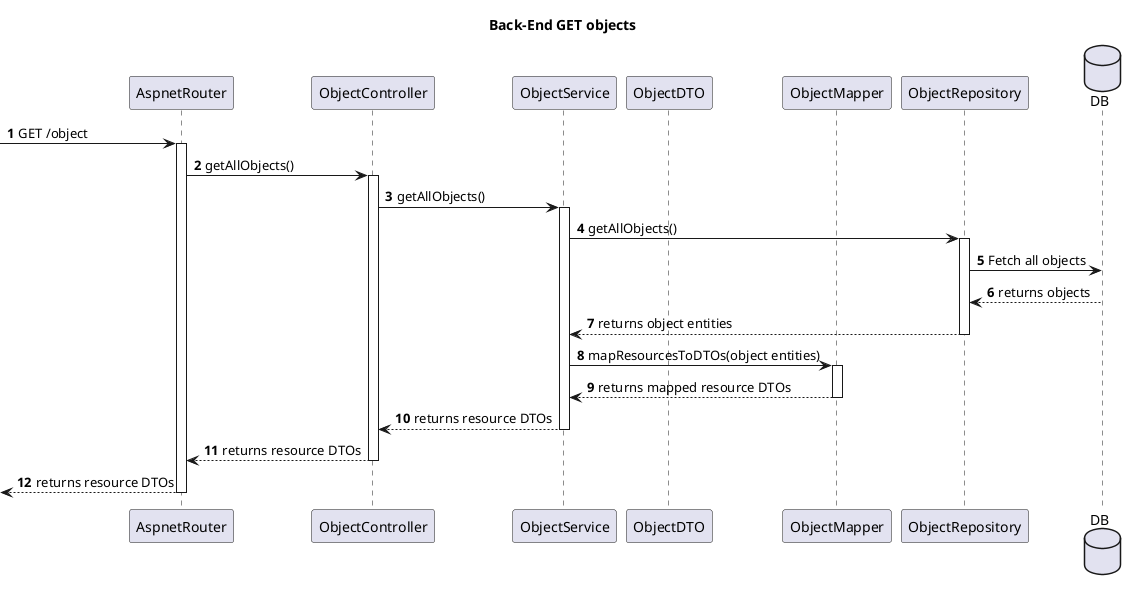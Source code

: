 @startuml
autonumber
skinparam packageStyle rect

title Back-End GET objects

participant AspnetRouter as router
participant ObjectController as ctrl
participant ObjectService as service
participant ObjectDTO as dto
participant ObjectMapper as mapper
participant ObjectRepository as repo
database DB

-> router: GET /object
activate router

router -> ctrl: getAllObjects()
activate ctrl

ctrl -> service: getAllObjects()
activate service

service -> repo: getAllObjects()

activate repo


repo -> DB: Fetch all objects

repo <-- DB: returns objects


repo --> service: returns object entities
deactivate repo

service -> mapper: mapResourcesToDTOs(object entities)
activate mapper

mapper --> service: returns mapped resource DTOs
deactivate mapper

service --> ctrl: returns resource DTOs
deactivate service

ctrl --> router: returns resource DTOs
deactivate ctrl

 <-- router : returns resource DTOs
deactivate router

@enduml